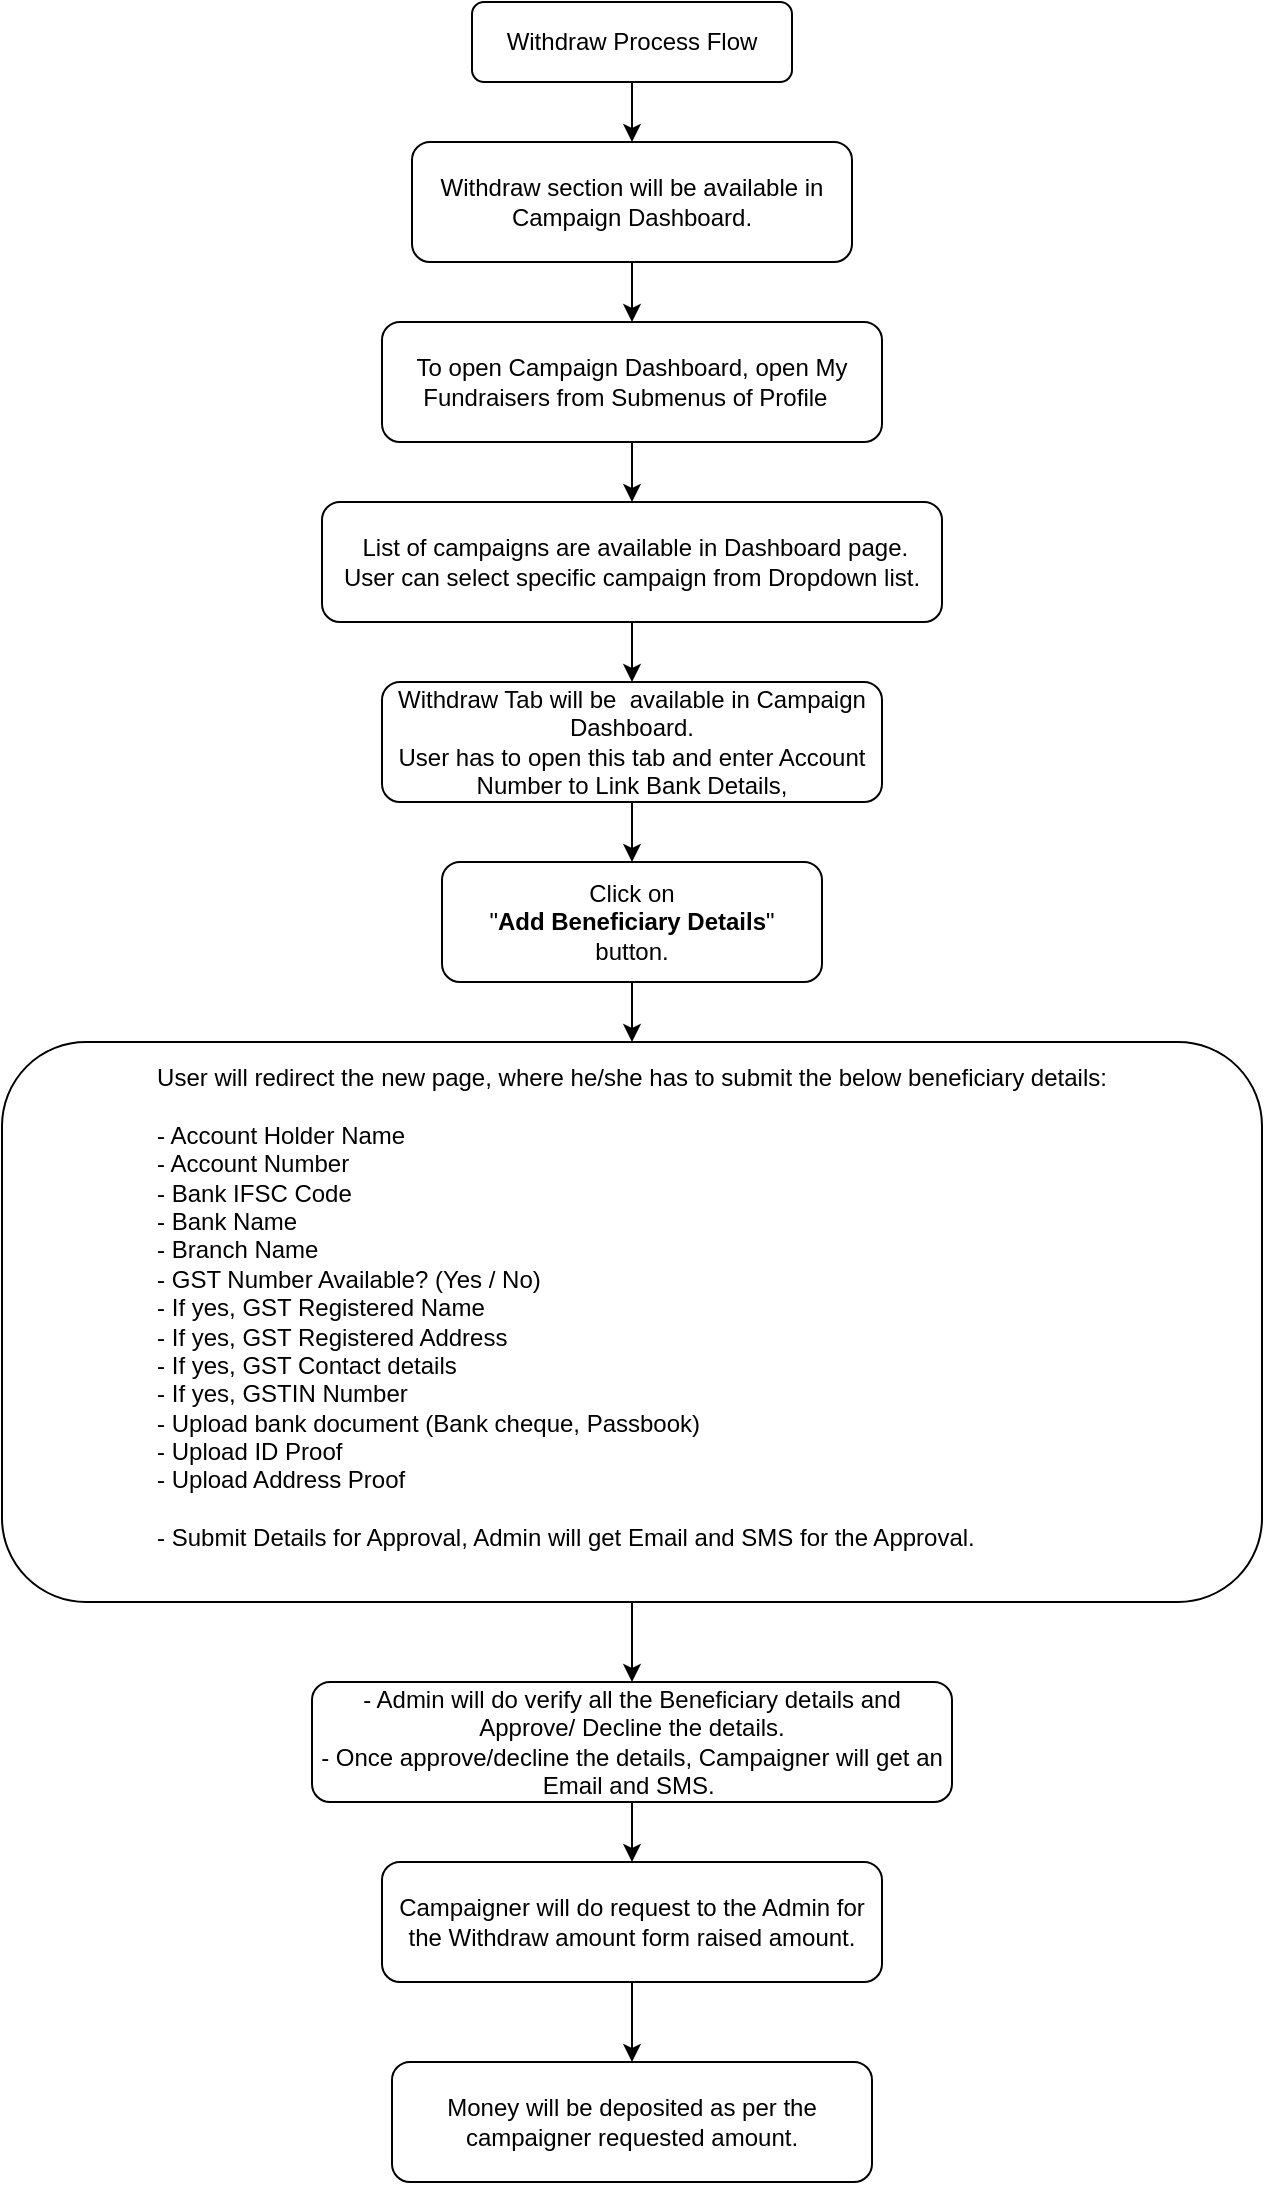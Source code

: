 <mxfile version="13.10.0" type="device"><diagram id="J1x4edms7L08oOJQwu_b" name="Page-1"><mxGraphModel dx="1186" dy="693" grid="1" gridSize="10" guides="1" tooltips="1" connect="1" arrows="1" fold="1" page="1" pageScale="1" pageWidth="827" pageHeight="1169" math="0" shadow="0"><root><mxCell id="0"/><mxCell id="1" parent="0"/><mxCell id="hX7rgktVt8FdG1fwTm1b-3" value="" style="edgeStyle=orthogonalEdgeStyle;rounded=0;orthogonalLoop=1;jettySize=auto;html=1;" parent="1" source="hX7rgktVt8FdG1fwTm1b-1" target="hX7rgktVt8FdG1fwTm1b-2" edge="1"><mxGeometry relative="1" as="geometry"/></mxCell><mxCell id="hX7rgktVt8FdG1fwTm1b-1" value="Withdraw Process Flow" style="rounded=1;whiteSpace=wrap;html=1;" parent="1" vertex="1"><mxGeometry x="320" y="40" width="160" height="40" as="geometry"/></mxCell><mxCell id="hX7rgktVt8FdG1fwTm1b-5" value="" style="edgeStyle=orthogonalEdgeStyle;rounded=0;orthogonalLoop=1;jettySize=auto;html=1;" parent="1" source="hX7rgktVt8FdG1fwTm1b-2" target="hX7rgktVt8FdG1fwTm1b-4" edge="1"><mxGeometry relative="1" as="geometry"/></mxCell><mxCell id="hX7rgktVt8FdG1fwTm1b-2" value="Withdraw section will be available in Campaign Dashboard." style="rounded=1;whiteSpace=wrap;html=1;" parent="1" vertex="1"><mxGeometry x="290" y="110" width="220" height="60" as="geometry"/></mxCell><mxCell id="hX7rgktVt8FdG1fwTm1b-7" value="" style="edgeStyle=orthogonalEdgeStyle;rounded=0;orthogonalLoop=1;jettySize=auto;html=1;" parent="1" source="hX7rgktVt8FdG1fwTm1b-4" target="hX7rgktVt8FdG1fwTm1b-6" edge="1"><mxGeometry relative="1" as="geometry"/></mxCell><mxCell id="hX7rgktVt8FdG1fwTm1b-4" value="To open Campaign Dashboard, open My Fundraisers from Submenus of Profile&amp;nbsp;&amp;nbsp;" style="rounded=1;whiteSpace=wrap;html=1;" parent="1" vertex="1"><mxGeometry x="275" y="200" width="250" height="60" as="geometry"/></mxCell><mxCell id="hX7rgktVt8FdG1fwTm1b-9" value="" style="edgeStyle=orthogonalEdgeStyle;rounded=0;orthogonalLoop=1;jettySize=auto;html=1;" parent="1" source="hX7rgktVt8FdG1fwTm1b-6" target="hX7rgktVt8FdG1fwTm1b-8" edge="1"><mxGeometry relative="1" as="geometry"/></mxCell><mxCell id="hX7rgktVt8FdG1fwTm1b-6" value="&amp;nbsp;List of campaigns are available in Dashboard page.&lt;br&gt;User can select specific campaign from Dropdown list." style="rounded=1;whiteSpace=wrap;html=1;" parent="1" vertex="1"><mxGeometry x="245" y="290" width="310" height="60" as="geometry"/></mxCell><mxCell id="hX7rgktVt8FdG1fwTm1b-11" value="" style="edgeStyle=orthogonalEdgeStyle;rounded=0;orthogonalLoop=1;jettySize=auto;html=1;" parent="1" source="hX7rgktVt8FdG1fwTm1b-8" target="hX7rgktVt8FdG1fwTm1b-10" edge="1"><mxGeometry relative="1" as="geometry"/></mxCell><mxCell id="hX7rgktVt8FdG1fwTm1b-8" value="Withdraw Tab will be&amp;nbsp; available in Campaign Dashboard.&lt;br&gt;User has to open this tab and enter Account Number to Link Bank Details," style="rounded=1;whiteSpace=wrap;html=1;" parent="1" vertex="1"><mxGeometry x="275" y="380" width="250" height="60" as="geometry"/></mxCell><mxCell id="hX7rgktVt8FdG1fwTm1b-13" value="" style="edgeStyle=orthogonalEdgeStyle;rounded=0;orthogonalLoop=1;jettySize=auto;html=1;" parent="1" source="hX7rgktVt8FdG1fwTm1b-10" target="hX7rgktVt8FdG1fwTm1b-12" edge="1"><mxGeometry relative="1" as="geometry"/></mxCell><mxCell id="hX7rgktVt8FdG1fwTm1b-10" value="Click on &lt;br&gt;&quot;&lt;b&gt;Add Beneficiary Details&lt;/b&gt;&quot; &lt;br&gt;button." style="rounded=1;whiteSpace=wrap;html=1;" parent="1" vertex="1"><mxGeometry x="305" y="470" width="190" height="60" as="geometry"/></mxCell><mxCell id="hX7rgktVt8FdG1fwTm1b-15" value="" style="edgeStyle=orthogonalEdgeStyle;rounded=0;orthogonalLoop=1;jettySize=auto;html=1;" parent="1" source="hX7rgktVt8FdG1fwTm1b-12" target="hX7rgktVt8FdG1fwTm1b-14" edge="1"><mxGeometry relative="1" as="geometry"/></mxCell><mxCell id="hX7rgktVt8FdG1fwTm1b-12" value="&lt;div style=&quot;text-align: left&quot;&gt;&lt;span&gt;User will redirect the new page, where he/she has to submit the below beneficiary details:&lt;/span&gt;&lt;/div&gt;&lt;div style=&quot;text-align: left&quot;&gt;&lt;br&gt;&lt;/div&gt;&lt;div style=&quot;text-align: left&quot;&gt;&lt;span&gt;- Account Holder Name&lt;/span&gt;&lt;/div&gt;&lt;div style=&quot;text-align: left&quot;&gt;&lt;span&gt;- Account Number&lt;/span&gt;&lt;/div&gt;&lt;div style=&quot;text-align: left&quot;&gt;&lt;span&gt;- Bank IFSC Code&lt;/span&gt;&lt;/div&gt;&lt;div style=&quot;text-align: left&quot;&gt;&lt;span&gt;- Bank Name&lt;/span&gt;&lt;/div&gt;&lt;div style=&quot;text-align: left&quot;&gt;&lt;span&gt;- Branch Name&lt;/span&gt;&lt;/div&gt;&lt;div style=&quot;text-align: left&quot;&gt;&lt;span&gt;- GST Number Available? (Yes / No)&lt;/span&gt;&lt;/div&gt;&lt;div style=&quot;text-align: left&quot;&gt;&lt;span&gt;- If yes, GST Registered Name&lt;/span&gt;&lt;/div&gt;&lt;div style=&quot;text-align: left&quot;&gt;&lt;span&gt;- If yes, GST Registered Address&lt;/span&gt;&lt;/div&gt;&lt;div style=&quot;text-align: left&quot;&gt;&lt;span&gt;- If yes, GST Contact details&lt;/span&gt;&lt;/div&gt;&lt;div style=&quot;text-align: left&quot;&gt;&lt;span&gt;- If yes, GSTIN Number&lt;/span&gt;&lt;/div&gt;&lt;div style=&quot;text-align: left&quot;&gt;&lt;span&gt;- Upload bank document (Bank cheque, Passbook)&lt;/span&gt;&lt;/div&gt;&lt;div style=&quot;text-align: left&quot;&gt;&lt;span&gt;- Upload ID Proof&lt;/span&gt;&lt;/div&gt;&lt;div style=&quot;text-align: left&quot;&gt;&lt;span&gt;- Upload Address Proof&lt;br&gt;&lt;br&gt;- Submit Details for Approval, Admin will get Email and SMS for the Approval.&lt;/span&gt;&lt;/div&gt;&lt;div style=&quot;text-align: left&quot;&gt;&lt;br&gt;&lt;/div&gt;" style="rounded=1;whiteSpace=wrap;html=1;spacingLeft=10;spacingRight=10;" parent="1" vertex="1"><mxGeometry x="85" y="560" width="630" height="280" as="geometry"/></mxCell><mxCell id="hX7rgktVt8FdG1fwTm1b-18" value="" style="edgeStyle=orthogonalEdgeStyle;rounded=0;orthogonalLoop=1;jettySize=auto;html=1;" parent="1" source="hX7rgktVt8FdG1fwTm1b-14" target="hX7rgktVt8FdG1fwTm1b-17" edge="1"><mxGeometry relative="1" as="geometry"/></mxCell><mxCell id="hX7rgktVt8FdG1fwTm1b-14" value="- Admin will do verify all the Beneficiary details and Approve/ Decline the details.&lt;br&gt;- Once approve/decline the details, Campaigner will get an Email and SMS.&amp;nbsp;" style="rounded=1;whiteSpace=wrap;html=1;" parent="1" vertex="1"><mxGeometry x="240" y="880" width="320" height="60" as="geometry"/></mxCell><mxCell id="hX7rgktVt8FdG1fwTm1b-22" value="" style="edgeStyle=orthogonalEdgeStyle;rounded=0;orthogonalLoop=1;jettySize=auto;html=1;" parent="1" source="hX7rgktVt8FdG1fwTm1b-17" target="hX7rgktVt8FdG1fwTm1b-21" edge="1"><mxGeometry relative="1" as="geometry"/></mxCell><mxCell id="hX7rgktVt8FdG1fwTm1b-17" value="Campaigner will do request to the Admin for the Withdraw amount form raised amount." style="rounded=1;whiteSpace=wrap;html=1;" parent="1" vertex="1"><mxGeometry x="275" y="970" width="250" height="60" as="geometry"/></mxCell><mxCell id="hX7rgktVt8FdG1fwTm1b-21" value="Money will be deposited as per the campaigner requested amount." style="rounded=1;whiteSpace=wrap;html=1;" parent="1" vertex="1"><mxGeometry x="280" y="1070" width="240" height="60" as="geometry"/></mxCell></root></mxGraphModel></diagram></mxfile>